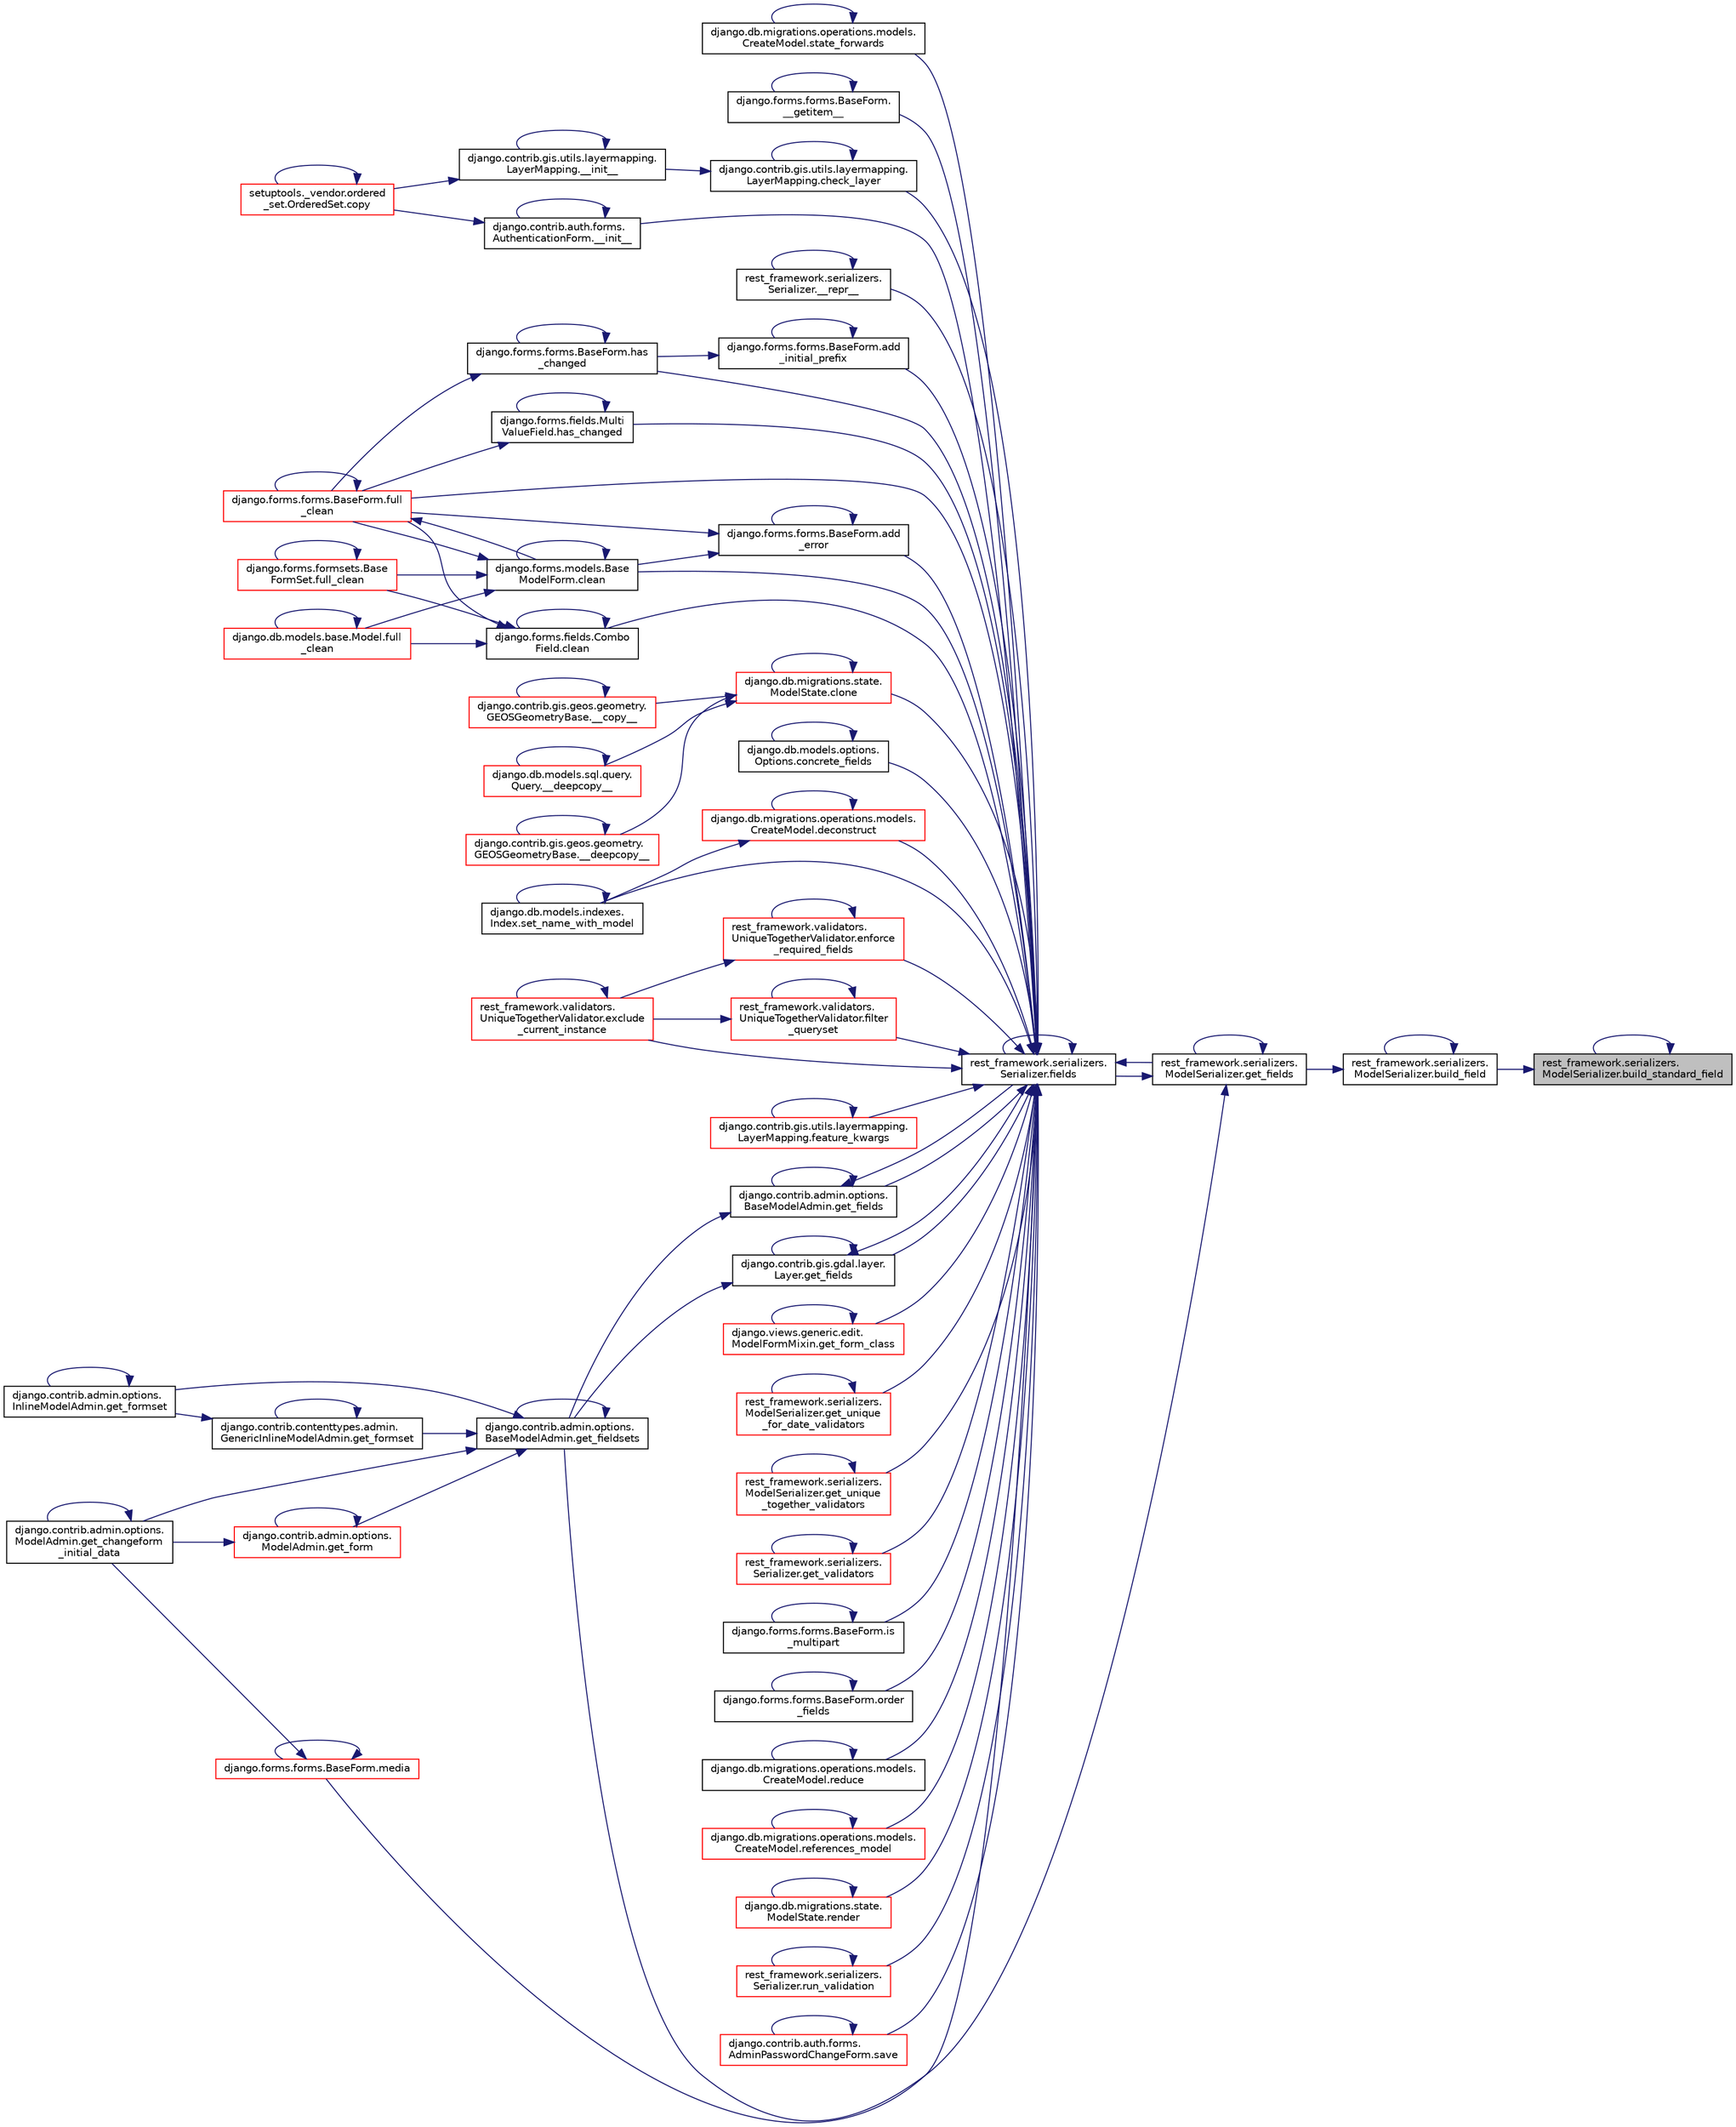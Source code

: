 digraph "rest_framework.serializers.ModelSerializer.build_standard_field"
{
 // LATEX_PDF_SIZE
  edge [fontname="Helvetica",fontsize="10",labelfontname="Helvetica",labelfontsize="10"];
  node [fontname="Helvetica",fontsize="10",shape=record];
  rankdir="RL";
  Node1 [label="rest_framework.serializers.\lModelSerializer.build_standard_field",height=0.2,width=0.4,color="black", fillcolor="grey75", style="filled", fontcolor="black",tooltip=" "];
  Node1 -> Node2 [dir="back",color="midnightblue",fontsize="10",style="solid",fontname="Helvetica"];
  Node2 [label="rest_framework.serializers.\lModelSerializer.build_field",height=0.2,width=0.4,color="black", fillcolor="white", style="filled",URL="$d7/d55/classrest__framework_1_1serializers_1_1_model_serializer.html#a1a84ee800af3e94d4b8b9abdb2d79d13",tooltip=" "];
  Node2 -> Node2 [dir="back",color="midnightblue",fontsize="10",style="solid",fontname="Helvetica"];
  Node2 -> Node3 [dir="back",color="midnightblue",fontsize="10",style="solid",fontname="Helvetica"];
  Node3 [label="rest_framework.serializers.\lModelSerializer.get_fields",height=0.2,width=0.4,color="black", fillcolor="white", style="filled",URL="$d7/d55/classrest__framework_1_1serializers_1_1_model_serializer.html#a38dff61204b2a76b4314247cc2ae2cfd",tooltip=" "];
  Node3 -> Node4 [dir="back",color="midnightblue",fontsize="10",style="solid",fontname="Helvetica"];
  Node4 [label="rest_framework.serializers.\lSerializer.fields",height=0.2,width=0.4,color="black", fillcolor="white", style="filled",URL="$de/daf/classrest__framework_1_1serializers_1_1_serializer.html#a304b94e9bf70334bb75af37586bb82fd",tooltip=" "];
  Node4 -> Node5 [dir="back",color="midnightblue",fontsize="10",style="solid",fontname="Helvetica"];
  Node5 [label="django.forms.forms.BaseForm.\l__getitem__",height=0.2,width=0.4,color="black", fillcolor="white", style="filled",URL="$d8/d44/classdjango_1_1forms_1_1forms_1_1_base_form.html#a3fb1bf990702a3b7414a3887dad4a138",tooltip=" "];
  Node5 -> Node5 [dir="back",color="midnightblue",fontsize="10",style="solid",fontname="Helvetica"];
  Node4 -> Node6 [dir="back",color="midnightblue",fontsize="10",style="solid",fontname="Helvetica"];
  Node6 [label="django.contrib.auth.forms.\lAuthenticationForm.__init__",height=0.2,width=0.4,color="black", fillcolor="white", style="filled",URL="$d3/d34/classdjango_1_1contrib_1_1auth_1_1forms_1_1_authentication_form.html#a34702050cb604152ce2d6080dcb745b8",tooltip=" "];
  Node6 -> Node6 [dir="back",color="midnightblue",fontsize="10",style="solid",fontname="Helvetica"];
  Node6 -> Node7 [dir="back",color="midnightblue",fontsize="10",style="solid",fontname="Helvetica"];
  Node7 [label="setuptools._vendor.ordered\l_set.OrderedSet.copy",height=0.2,width=0.4,color="red", fillcolor="white", style="filled",URL="$d0/d40/classsetuptools_1_1__vendor_1_1ordered__set_1_1_ordered_set.html#a84224c403039b9dac5d2794d85073053",tooltip=" "];
  Node7 -> Node7 [dir="back",color="midnightblue",fontsize="10",style="solid",fontname="Helvetica"];
  Node4 -> Node146 [dir="back",color="midnightblue",fontsize="10",style="solid",fontname="Helvetica"];
  Node146 [label="rest_framework.serializers.\lSerializer.__repr__",height=0.2,width=0.4,color="black", fillcolor="white", style="filled",URL="$de/daf/classrest__framework_1_1serializers_1_1_serializer.html#aa4601d5e8fecc97212d2f753b9c44cc7",tooltip=" "];
  Node146 -> Node146 [dir="back",color="midnightblue",fontsize="10",style="solid",fontname="Helvetica"];
  Node4 -> Node147 [dir="back",color="midnightblue",fontsize="10",style="solid",fontname="Helvetica"];
  Node147 [label="django.forms.forms.BaseForm.add\l_error",height=0.2,width=0.4,color="black", fillcolor="white", style="filled",URL="$d8/d44/classdjango_1_1forms_1_1forms_1_1_base_form.html#acf2237ac07f8871141489ce1ae752f76",tooltip=" "];
  Node147 -> Node147 [dir="back",color="midnightblue",fontsize="10",style="solid",fontname="Helvetica"];
  Node147 -> Node139 [dir="back",color="midnightblue",fontsize="10",style="solid",fontname="Helvetica"];
  Node139 [label="django.forms.models.Base\lModelForm.clean",height=0.2,width=0.4,color="black", fillcolor="white", style="filled",URL="$d8/dd8/classdjango_1_1forms_1_1models_1_1_base_model_form.html#abbcddac6d29c87ce3f49fba983f5df0a",tooltip=" "];
  Node139 -> Node139 [dir="back",color="midnightblue",fontsize="10",style="solid",fontname="Helvetica"];
  Node139 -> Node138 [dir="back",color="midnightblue",fontsize="10",style="solid",fontname="Helvetica"];
  Node138 [label="django.forms.forms.BaseForm.full\l_clean",height=0.2,width=0.4,color="red", fillcolor="white", style="filled",URL="$d8/d44/classdjango_1_1forms_1_1forms_1_1_base_form.html#acb359d947a031d78659b4d55addd67fc",tooltip=" "];
  Node138 -> Node139 [dir="back",color="midnightblue",fontsize="10",style="solid",fontname="Helvetica"];
  Node138 -> Node138 [dir="back",color="midnightblue",fontsize="10",style="solid",fontname="Helvetica"];
  Node139 -> Node140 [dir="back",color="midnightblue",fontsize="10",style="solid",fontname="Helvetica"];
  Node140 [label="django.forms.formsets.Base\lFormSet.full_clean",height=0.2,width=0.4,color="red", fillcolor="white", style="filled",URL="$d5/d7f/classdjango_1_1forms_1_1formsets_1_1_base_form_set.html#ab85a836f8efaf3f794e9c34d427967f7",tooltip=" "];
  Node140 -> Node140 [dir="back",color="midnightblue",fontsize="10",style="solid",fontname="Helvetica"];
  Node139 -> Node160 [dir="back",color="midnightblue",fontsize="10",style="solid",fontname="Helvetica"];
  Node160 [label="django.db.models.base.Model.full\l_clean",height=0.2,width=0.4,color="red", fillcolor="white", style="filled",URL="$da/d39/classdjango_1_1db_1_1models_1_1base_1_1_model.html#a29e9a703ef45c4d00285f419164ae278",tooltip=" "];
  Node160 -> Node160 [dir="back",color="midnightblue",fontsize="10",style="solid",fontname="Helvetica"];
  Node147 -> Node138 [dir="back",color="midnightblue",fontsize="10",style="solid",fontname="Helvetica"];
  Node4 -> Node178 [dir="back",color="midnightblue",fontsize="10",style="solid",fontname="Helvetica"];
  Node178 [label="django.forms.forms.BaseForm.add\l_initial_prefix",height=0.2,width=0.4,color="black", fillcolor="white", style="filled",URL="$d8/d44/classdjango_1_1forms_1_1forms_1_1_base_form.html#abddd2ba75710301e26f64a914778cdc6",tooltip=" "];
  Node178 -> Node178 [dir="back",color="midnightblue",fontsize="10",style="solid",fontname="Helvetica"];
  Node178 -> Node179 [dir="back",color="midnightblue",fontsize="10",style="solid",fontname="Helvetica"];
  Node179 [label="django.forms.forms.BaseForm.has\l_changed",height=0.2,width=0.4,color="black", fillcolor="white", style="filled",URL="$d8/d44/classdjango_1_1forms_1_1forms_1_1_base_form.html#a3f6ea4dbe7ae86dadebe7be763ae28ff",tooltip=" "];
  Node179 -> Node138 [dir="back",color="midnightblue",fontsize="10",style="solid",fontname="Helvetica"];
  Node179 -> Node179 [dir="back",color="midnightblue",fontsize="10",style="solid",fontname="Helvetica"];
  Node4 -> Node681 [dir="back",color="midnightblue",fontsize="10",style="solid",fontname="Helvetica"];
  Node681 [label="django.contrib.gis.utils.layermapping.\lLayerMapping.check_layer",height=0.2,width=0.4,color="black", fillcolor="white", style="filled",URL="$d5/d90/classdjango_1_1contrib_1_1gis_1_1utils_1_1layermapping_1_1_layer_mapping.html#aec7350f495bee5299f2692d7b00ae62e",tooltip=" "];
  Node681 -> Node279 [dir="back",color="midnightblue",fontsize="10",style="solid",fontname="Helvetica"];
  Node279 [label="django.contrib.gis.utils.layermapping.\lLayerMapping.__init__",height=0.2,width=0.4,color="black", fillcolor="white", style="filled",URL="$d5/d90/classdjango_1_1contrib_1_1gis_1_1utils_1_1layermapping_1_1_layer_mapping.html#a441abbcdca471c0850e042f57479dcf7",tooltip=" "];
  Node279 -> Node279 [dir="back",color="midnightblue",fontsize="10",style="solid",fontname="Helvetica"];
  Node279 -> Node7 [dir="back",color="midnightblue",fontsize="10",style="solid",fontname="Helvetica"];
  Node681 -> Node681 [dir="back",color="midnightblue",fontsize="10",style="solid",fontname="Helvetica"];
  Node4 -> Node139 [dir="back",color="midnightblue",fontsize="10",style="solid",fontname="Helvetica"];
  Node4 -> Node682 [dir="back",color="midnightblue",fontsize="10",style="solid",fontname="Helvetica"];
  Node682 [label="django.forms.fields.Combo\lField.clean",height=0.2,width=0.4,color="black", fillcolor="white", style="filled",URL="$dd/d80/classdjango_1_1forms_1_1fields_1_1_combo_field.html#ae690c346f89c9dda4bc0f81e059e7fab",tooltip=" "];
  Node682 -> Node682 [dir="back",color="midnightblue",fontsize="10",style="solid",fontname="Helvetica"];
  Node682 -> Node138 [dir="back",color="midnightblue",fontsize="10",style="solid",fontname="Helvetica"];
  Node682 -> Node140 [dir="back",color="midnightblue",fontsize="10",style="solid",fontname="Helvetica"];
  Node682 -> Node160 [dir="back",color="midnightblue",fontsize="10",style="solid",fontname="Helvetica"];
  Node4 -> Node318 [dir="back",color="midnightblue",fontsize="10",style="solid",fontname="Helvetica"];
  Node318 [label="django.db.migrations.state.\lModelState.clone",height=0.2,width=0.4,color="red", fillcolor="white", style="filled",URL="$d1/d62/classdjango_1_1db_1_1migrations_1_1state_1_1_model_state.html#ab5feb03ae6d22923dd5029a5cfb8abb0",tooltip=" "];
  Node318 -> Node199 [dir="back",color="midnightblue",fontsize="10",style="solid",fontname="Helvetica"];
  Node199 [label="django.contrib.gis.geos.geometry.\lGEOSGeometryBase.__copy__",height=0.2,width=0.4,color="red", fillcolor="white", style="filled",URL="$d0/d97/classdjango_1_1contrib_1_1gis_1_1geos_1_1geometry_1_1_g_e_o_s_geometry_base.html#ad0b8f9f034cdd53b3646bc83bebfee9d",tooltip=" "];
  Node199 -> Node199 [dir="back",color="midnightblue",fontsize="10",style="solid",fontname="Helvetica"];
  Node318 -> Node269 [dir="back",color="midnightblue",fontsize="10",style="solid",fontname="Helvetica"];
  Node269 [label="django.db.models.sql.query.\lQuery.__deepcopy__",height=0.2,width=0.4,color="red", fillcolor="white", style="filled",URL="$d6/d30/classdjango_1_1db_1_1models_1_1sql_1_1query_1_1_query.html#a47d0b39c5cf5d7f03c4ce7f394792e9e",tooltip=" "];
  Node269 -> Node269 [dir="back",color="midnightblue",fontsize="10",style="solid",fontname="Helvetica"];
  Node318 -> Node271 [dir="back",color="midnightblue",fontsize="10",style="solid",fontname="Helvetica"];
  Node271 [label="django.contrib.gis.geos.geometry.\lGEOSGeometryBase.__deepcopy__",height=0.2,width=0.4,color="red", fillcolor="white", style="filled",URL="$d0/d97/classdjango_1_1contrib_1_1gis_1_1geos_1_1geometry_1_1_g_e_o_s_geometry_base.html#abd885baf64b30178d1b8fc440359bd52",tooltip=" "];
  Node271 -> Node271 [dir="back",color="midnightblue",fontsize="10",style="solid",fontname="Helvetica"];
  Node318 -> Node318 [dir="back",color="midnightblue",fontsize="10",style="solid",fontname="Helvetica"];
  Node4 -> Node683 [dir="back",color="midnightblue",fontsize="10",style="solid",fontname="Helvetica"];
  Node683 [label="django.db.models.options.\lOptions.concrete_fields",height=0.2,width=0.4,color="black", fillcolor="white", style="filled",URL="$d4/d60/classdjango_1_1db_1_1models_1_1options_1_1_options.html#a67aefc94fe6d8fd7e27f9f143798162d",tooltip=" "];
  Node683 -> Node683 [dir="back",color="midnightblue",fontsize="10",style="solid",fontname="Helvetica"];
  Node4 -> Node319 [dir="back",color="midnightblue",fontsize="10",style="solid",fontname="Helvetica"];
  Node319 [label="django.db.migrations.operations.models.\lCreateModel.deconstruct",height=0.2,width=0.4,color="red", fillcolor="white", style="filled",URL="$df/de7/classdjango_1_1db_1_1migrations_1_1operations_1_1models_1_1_create_model.html#a910fdf57be013d29c67fcadc89a5d359",tooltip=" "];
  Node319 -> Node319 [dir="back",color="midnightblue",fontsize="10",style="solid",fontname="Helvetica"];
  Node319 -> Node66 [dir="back",color="midnightblue",fontsize="10",style="solid",fontname="Helvetica"];
  Node66 [label="django.db.models.indexes.\lIndex.set_name_with_model",height=0.2,width=0.4,color="black", fillcolor="white", style="filled",URL="$d9/de5/classdjango_1_1db_1_1models_1_1indexes_1_1_index.html#ad8bab6d1f54debbb6b41a1f78fede196",tooltip=" "];
  Node66 -> Node66 [dir="back",color="midnightblue",fontsize="10",style="solid",fontname="Helvetica"];
  Node4 -> Node684 [dir="back",color="midnightblue",fontsize="10",style="solid",fontname="Helvetica"];
  Node684 [label="rest_framework.validators.\lUniqueTogetherValidator.enforce\l_required_fields",height=0.2,width=0.4,color="red", fillcolor="white", style="filled",URL="$d8/df3/classrest__framework_1_1validators_1_1_unique_together_validator.html#a2a2b61e098e1f3d55c7e138853979090",tooltip=" "];
  Node684 -> Node684 [dir="back",color="midnightblue",fontsize="10",style="solid",fontname="Helvetica"];
  Node684 -> Node365 [dir="back",color="midnightblue",fontsize="10",style="solid",fontname="Helvetica"];
  Node365 [label="rest_framework.validators.\lUniqueTogetherValidator.exclude\l_current_instance",height=0.2,width=0.4,color="red", fillcolor="white", style="filled",URL="$d8/df3/classrest__framework_1_1validators_1_1_unique_together_validator.html#a872e5afbee8c4160bba291bf2dbc9a96",tooltip=" "];
  Node365 -> Node365 [dir="back",color="midnightblue",fontsize="10",style="solid",fontname="Helvetica"];
  Node4 -> Node365 [dir="back",color="midnightblue",fontsize="10",style="solid",fontname="Helvetica"];
  Node4 -> Node282 [dir="back",color="midnightblue",fontsize="10",style="solid",fontname="Helvetica"];
  Node282 [label="django.contrib.gis.utils.layermapping.\lLayerMapping.feature_kwargs",height=0.2,width=0.4,color="red", fillcolor="white", style="filled",URL="$d5/d90/classdjango_1_1contrib_1_1gis_1_1utils_1_1layermapping_1_1_layer_mapping.html#a2ce667d8211089d090e8bac0189c6e8d",tooltip=" "];
  Node282 -> Node282 [dir="back",color="midnightblue",fontsize="10",style="solid",fontname="Helvetica"];
  Node4 -> Node4 [dir="back",color="midnightblue",fontsize="10",style="solid",fontname="Helvetica"];
  Node4 -> Node685 [dir="back",color="midnightblue",fontsize="10",style="solid",fontname="Helvetica"];
  Node685 [label="rest_framework.validators.\lUniqueTogetherValidator.filter\l_queryset",height=0.2,width=0.4,color="red", fillcolor="white", style="filled",URL="$d8/df3/classrest__framework_1_1validators_1_1_unique_together_validator.html#a4febe85f06aaa05c2e5372e409847ae1",tooltip=" "];
  Node685 -> Node365 [dir="back",color="midnightblue",fontsize="10",style="solid",fontname="Helvetica"];
  Node685 -> Node685 [dir="back",color="midnightblue",fontsize="10",style="solid",fontname="Helvetica"];
  Node4 -> Node138 [dir="back",color="midnightblue",fontsize="10",style="solid",fontname="Helvetica"];
  Node4 -> Node3 [dir="back",color="midnightblue",fontsize="10",style="solid",fontname="Helvetica"];
  Node4 -> Node686 [dir="back",color="midnightblue",fontsize="10",style="solid",fontname="Helvetica"];
  Node686 [label="django.contrib.gis.gdal.layer.\lLayer.get_fields",height=0.2,width=0.4,color="black", fillcolor="white", style="filled",URL="$d9/d84/classdjango_1_1contrib_1_1gis_1_1gdal_1_1layer_1_1_layer.html#ad617209f98d8a14de1f74a1f18a1d1ae",tooltip=" "];
  Node686 -> Node4 [dir="back",color="midnightblue",fontsize="10",style="solid",fontname="Helvetica"];
  Node686 -> Node686 [dir="back",color="midnightblue",fontsize="10",style="solid",fontname="Helvetica"];
  Node686 -> Node687 [dir="back",color="midnightblue",fontsize="10",style="solid",fontname="Helvetica"];
  Node687 [label="django.contrib.admin.options.\lBaseModelAdmin.get_fieldsets",height=0.2,width=0.4,color="black", fillcolor="white", style="filled",URL="$d3/dd6/classdjango_1_1contrib_1_1admin_1_1options_1_1_base_model_admin.html#ae980d705adad22c463d965501262953b",tooltip=" "];
  Node687 -> Node371 [dir="back",color="midnightblue",fontsize="10",style="solid",fontname="Helvetica"];
  Node371 [label="django.contrib.admin.options.\lModelAdmin.get_changeform\l_initial_data",height=0.2,width=0.4,color="black", fillcolor="white", style="filled",URL="$d5/d05/classdjango_1_1contrib_1_1admin_1_1options_1_1_model_admin.html#a0a240a707ea381d1b8ec1579f8955fb7",tooltip=" "];
  Node371 -> Node371 [dir="back",color="midnightblue",fontsize="10",style="solid",fontname="Helvetica"];
  Node687 -> Node687 [dir="back",color="midnightblue",fontsize="10",style="solid",fontname="Helvetica"];
  Node687 -> Node688 [dir="back",color="midnightblue",fontsize="10",style="solid",fontname="Helvetica"];
  Node688 [label="django.contrib.admin.options.\lModelAdmin.get_form",height=0.2,width=0.4,color="red", fillcolor="white", style="filled",URL="$d5/d05/classdjango_1_1contrib_1_1admin_1_1options_1_1_model_admin.html#abd0de623835773d013e595da1b643402",tooltip=" "];
  Node688 -> Node371 [dir="back",color="midnightblue",fontsize="10",style="solid",fontname="Helvetica"];
  Node688 -> Node688 [dir="back",color="midnightblue",fontsize="10",style="solid",fontname="Helvetica"];
  Node687 -> Node357 [dir="back",color="midnightblue",fontsize="10",style="solid",fontname="Helvetica"];
  Node357 [label="django.contrib.admin.options.\lInlineModelAdmin.get_formset",height=0.2,width=0.4,color="black", fillcolor="white", style="filled",URL="$db/dbb/classdjango_1_1contrib_1_1admin_1_1options_1_1_inline_model_admin.html#a1641ef603d6e68a212701c78caa297cb",tooltip=" "];
  Node357 -> Node357 [dir="back",color="midnightblue",fontsize="10",style="solid",fontname="Helvetica"];
  Node687 -> Node689 [dir="back",color="midnightblue",fontsize="10",style="solid",fontname="Helvetica"];
  Node689 [label="django.contrib.contenttypes.admin.\lGenericInlineModelAdmin.get_formset",height=0.2,width=0.4,color="black", fillcolor="white", style="filled",URL="$da/dec/classdjango_1_1contrib_1_1contenttypes_1_1admin_1_1_generic_inline_model_admin.html#a5849da1284eb52bd0665631a9fec4537",tooltip=" "];
  Node689 -> Node357 [dir="back",color="midnightblue",fontsize="10",style="solid",fontname="Helvetica"];
  Node689 -> Node689 [dir="back",color="midnightblue",fontsize="10",style="solid",fontname="Helvetica"];
  Node4 -> Node690 [dir="back",color="midnightblue",fontsize="10",style="solid",fontname="Helvetica"];
  Node690 [label="django.contrib.admin.options.\lBaseModelAdmin.get_fields",height=0.2,width=0.4,color="black", fillcolor="white", style="filled",URL="$d3/dd6/classdjango_1_1contrib_1_1admin_1_1options_1_1_base_model_admin.html#a5b29108ed3553c8fcd800d6995d84b60",tooltip=" "];
  Node690 -> Node4 [dir="back",color="midnightblue",fontsize="10",style="solid",fontname="Helvetica"];
  Node690 -> Node690 [dir="back",color="midnightblue",fontsize="10",style="solid",fontname="Helvetica"];
  Node690 -> Node687 [dir="back",color="midnightblue",fontsize="10",style="solid",fontname="Helvetica"];
  Node4 -> Node436 [dir="back",color="midnightblue",fontsize="10",style="solid",fontname="Helvetica"];
  Node436 [label="django.views.generic.edit.\lModelFormMixin.get_form_class",height=0.2,width=0.4,color="red", fillcolor="white", style="filled",URL="$d9/de4/classdjango_1_1views_1_1generic_1_1edit_1_1_model_form_mixin.html#ab5f7deaff78cbca18e8d853aa6500f68",tooltip=" "];
  Node436 -> Node436 [dir="back",color="midnightblue",fontsize="10",style="solid",fontname="Helvetica"];
  Node4 -> Node691 [dir="back",color="midnightblue",fontsize="10",style="solid",fontname="Helvetica"];
  Node691 [label="rest_framework.serializers.\lModelSerializer.get_unique\l_for_date_validators",height=0.2,width=0.4,color="red", fillcolor="white", style="filled",URL="$d7/d55/classrest__framework_1_1serializers_1_1_model_serializer.html#a39d87bb78f7f5522b11bad4696395e87",tooltip=" "];
  Node691 -> Node691 [dir="back",color="midnightblue",fontsize="10",style="solid",fontname="Helvetica"];
  Node4 -> Node694 [dir="back",color="midnightblue",fontsize="10",style="solid",fontname="Helvetica"];
  Node694 [label="rest_framework.serializers.\lModelSerializer.get_unique\l_together_validators",height=0.2,width=0.4,color="red", fillcolor="white", style="filled",URL="$d7/d55/classrest__framework_1_1serializers_1_1_model_serializer.html#a4b323d37d80c62a63ae94c8b3e798ae6",tooltip=" "];
  Node694 -> Node694 [dir="back",color="midnightblue",fontsize="10",style="solid",fontname="Helvetica"];
  Node4 -> Node695 [dir="back",color="midnightblue",fontsize="10",style="solid",fontname="Helvetica"];
  Node695 [label="rest_framework.serializers.\lSerializer.get_validators",height=0.2,width=0.4,color="red", fillcolor="white", style="filled",URL="$de/daf/classrest__framework_1_1serializers_1_1_serializer.html#a0326ac7e99473eb6ada17f0f6843573a",tooltip=" "];
  Node695 -> Node695 [dir="back",color="midnightblue",fontsize="10",style="solid",fontname="Helvetica"];
  Node4 -> Node179 [dir="back",color="midnightblue",fontsize="10",style="solid",fontname="Helvetica"];
  Node4 -> Node696 [dir="back",color="midnightblue",fontsize="10",style="solid",fontname="Helvetica"];
  Node696 [label="django.forms.fields.Multi\lValueField.has_changed",height=0.2,width=0.4,color="black", fillcolor="white", style="filled",URL="$da/dea/classdjango_1_1forms_1_1fields_1_1_multi_value_field.html#a59616b657f90df5db85af3ecf2d87188",tooltip=" "];
  Node696 -> Node138 [dir="back",color="midnightblue",fontsize="10",style="solid",fontname="Helvetica"];
  Node696 -> Node696 [dir="back",color="midnightblue",fontsize="10",style="solid",fontname="Helvetica"];
  Node4 -> Node697 [dir="back",color="midnightblue",fontsize="10",style="solid",fontname="Helvetica"];
  Node697 [label="django.forms.forms.BaseForm.is\l_multipart",height=0.2,width=0.4,color="black", fillcolor="white", style="filled",URL="$d8/d44/classdjango_1_1forms_1_1forms_1_1_base_form.html#a2186c2cb73015ef13de12a1b3e252af8",tooltip=" "];
  Node697 -> Node697 [dir="back",color="midnightblue",fontsize="10",style="solid",fontname="Helvetica"];
  Node4 -> Node698 [dir="back",color="midnightblue",fontsize="10",style="solid",fontname="Helvetica"];
  Node698 [label="django.forms.forms.BaseForm.media",height=0.2,width=0.4,color="red", fillcolor="white", style="filled",URL="$d8/d44/classdjango_1_1forms_1_1forms_1_1_base_form.html#af5bc2779abc8b01ffdfe0345dfd90634",tooltip=" "];
  Node698 -> Node371 [dir="back",color="midnightblue",fontsize="10",style="solid",fontname="Helvetica"];
  Node698 -> Node698 [dir="back",color="midnightblue",fontsize="10",style="solid",fontname="Helvetica"];
  Node4 -> Node701 [dir="back",color="midnightblue",fontsize="10",style="solid",fontname="Helvetica"];
  Node701 [label="django.forms.forms.BaseForm.order\l_fields",height=0.2,width=0.4,color="black", fillcolor="white", style="filled",URL="$d8/d44/classdjango_1_1forms_1_1forms_1_1_base_form.html#ae4b5e84dff8edd3a3beae36dc5460826",tooltip=" "];
  Node701 -> Node701 [dir="back",color="midnightblue",fontsize="10",style="solid",fontname="Helvetica"];
  Node4 -> Node328 [dir="back",color="midnightblue",fontsize="10",style="solid",fontname="Helvetica"];
  Node328 [label="django.db.migrations.operations.models.\lCreateModel.reduce",height=0.2,width=0.4,color="black", fillcolor="white", style="filled",URL="$df/de7/classdjango_1_1db_1_1migrations_1_1operations_1_1models_1_1_create_model.html#a4747cc5f9daa0f3dc8d040d85c42f591",tooltip=" "];
  Node328 -> Node328 [dir="back",color="midnightblue",fontsize="10",style="solid",fontname="Helvetica"];
  Node4 -> Node702 [dir="back",color="midnightblue",fontsize="10",style="solid",fontname="Helvetica"];
  Node702 [label="django.db.migrations.operations.models.\lCreateModel.references_model",height=0.2,width=0.4,color="red", fillcolor="white", style="filled",URL="$df/de7/classdjango_1_1db_1_1migrations_1_1operations_1_1models_1_1_create_model.html#afd089987cb98c89b73ac902a946611ba",tooltip=" "];
  Node702 -> Node702 [dir="back",color="midnightblue",fontsize="10",style="solid",fontname="Helvetica"];
  Node4 -> Node329 [dir="back",color="midnightblue",fontsize="10",style="solid",fontname="Helvetica"];
  Node329 [label="django.db.migrations.state.\lModelState.render",height=0.2,width=0.4,color="red", fillcolor="white", style="filled",URL="$d1/d62/classdjango_1_1db_1_1migrations_1_1state_1_1_model_state.html#a671a1ed529a03603cbccb7a8222d2a1d",tooltip=" "];
  Node329 -> Node329 [dir="back",color="midnightblue",fontsize="10",style="solid",fontname="Helvetica"];
  Node4 -> Node382 [dir="back",color="midnightblue",fontsize="10",style="solid",fontname="Helvetica"];
  Node382 [label="rest_framework.serializers.\lSerializer.run_validation",height=0.2,width=0.4,color="red", fillcolor="white", style="filled",URL="$de/daf/classrest__framework_1_1serializers_1_1_serializer.html#a4ba93749a73234e807f686e27e44f641",tooltip=" "];
  Node382 -> Node382 [dir="back",color="midnightblue",fontsize="10",style="solid",fontname="Helvetica"];
  Node4 -> Node359 [dir="back",color="midnightblue",fontsize="10",style="solid",fontname="Helvetica"];
  Node359 [label="django.contrib.auth.forms.\lAdminPasswordChangeForm.save",height=0.2,width=0.4,color="red", fillcolor="white", style="filled",URL="$d7/db6/classdjango_1_1contrib_1_1auth_1_1forms_1_1_admin_password_change_form.html#a518d15d83bb09f0cd3e5ded33fd22852",tooltip=" "];
  Node359 -> Node359 [dir="back",color="midnightblue",fontsize="10",style="solid",fontname="Helvetica"];
  Node4 -> Node66 [dir="back",color="midnightblue",fontsize="10",style="solid",fontname="Helvetica"];
  Node4 -> Node331 [dir="back",color="midnightblue",fontsize="10",style="solid",fontname="Helvetica"];
  Node331 [label="django.db.migrations.operations.models.\lCreateModel.state_forwards",height=0.2,width=0.4,color="black", fillcolor="white", style="filled",URL="$df/de7/classdjango_1_1db_1_1migrations_1_1operations_1_1models_1_1_create_model.html#a0bcab5c3c57ecdcfb3ab5f3aa318235f",tooltip=" "];
  Node331 -> Node331 [dir="back",color="midnightblue",fontsize="10",style="solid",fontname="Helvetica"];
  Node3 -> Node3 [dir="back",color="midnightblue",fontsize="10",style="solid",fontname="Helvetica"];
  Node3 -> Node687 [dir="back",color="midnightblue",fontsize="10",style="solid",fontname="Helvetica"];
  Node1 -> Node1 [dir="back",color="midnightblue",fontsize="10",style="solid",fontname="Helvetica"];
}
